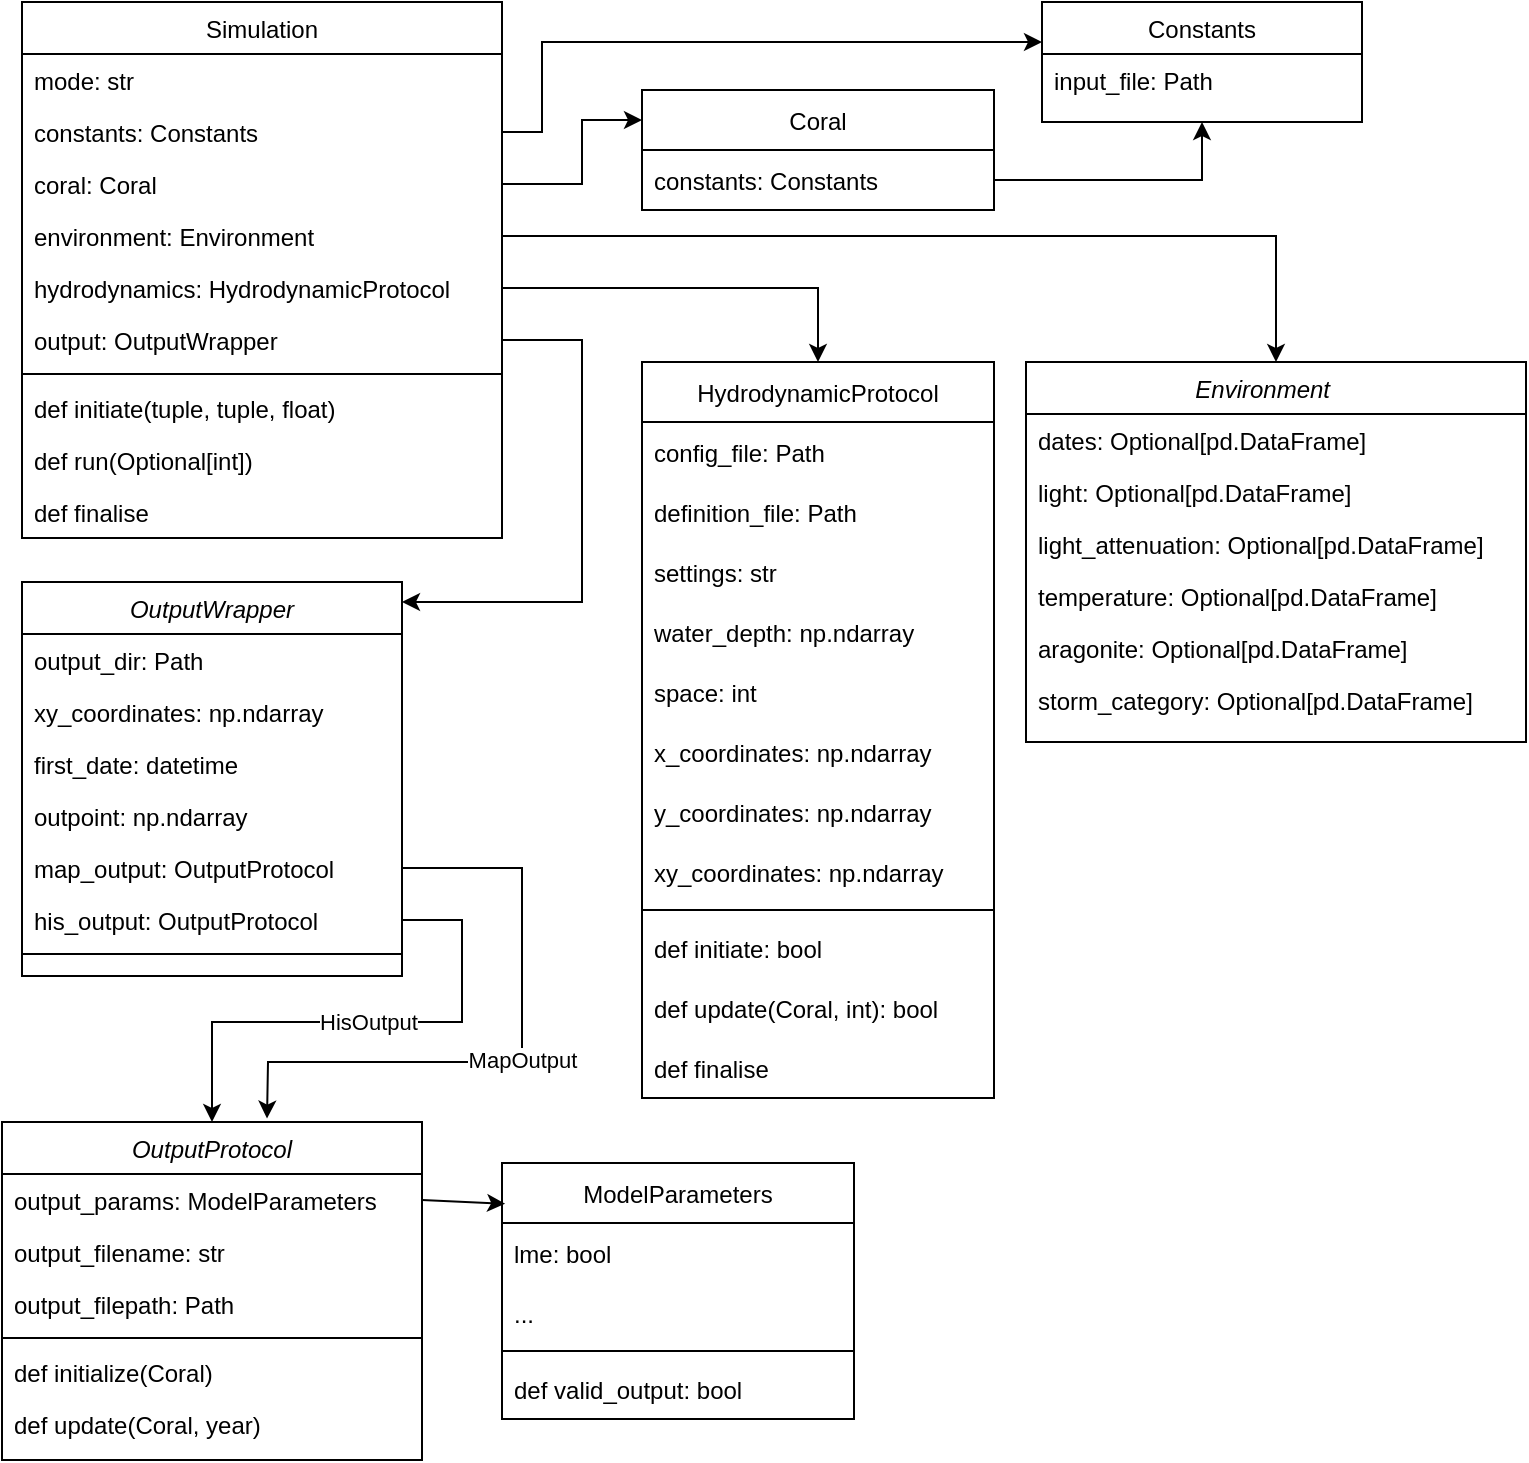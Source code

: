 <mxfile version="15.7.3" type="device"><diagram id="C5RBs43oDa-KdzZeNtuy" name="Page-1"><mxGraphModel dx="1826" dy="766" grid="1" gridSize="10" guides="1" tooltips="1" connect="1" arrows="1" fold="1" page="1" pageScale="1" pageWidth="827" pageHeight="1169" math="0" shadow="0"><root><mxCell id="WIyWlLk6GJQsqaUBKTNV-0"/><mxCell id="WIyWlLk6GJQsqaUBKTNV-1" parent="WIyWlLk6GJQsqaUBKTNV-0"/><mxCell id="zkfFHV4jXpPFQw0GAbJ--0" value="Environment    " style="swimlane;fontStyle=2;align=center;verticalAlign=top;childLayout=stackLayout;horizontal=1;startSize=26;horizontalStack=0;resizeParent=1;resizeLast=0;collapsible=1;marginBottom=0;rounded=0;shadow=0;strokeWidth=1;" parent="WIyWlLk6GJQsqaUBKTNV-1" vertex="1"><mxGeometry x="542" y="190" width="250" height="190" as="geometry"><mxRectangle x="230" y="140" width="160" height="26" as="alternateBounds"/></mxGeometry></mxCell><mxCell id="zkfFHV4jXpPFQw0GAbJ--1" value="dates: Optional[pd.DataFrame]" style="text;align=left;verticalAlign=top;spacingLeft=4;spacingRight=4;overflow=hidden;rotatable=0;points=[[0,0.5],[1,0.5]];portConstraint=eastwest;" parent="zkfFHV4jXpPFQw0GAbJ--0" vertex="1"><mxGeometry y="26" width="250" height="26" as="geometry"/></mxCell><mxCell id="zkfFHV4jXpPFQw0GAbJ--2" value="light: Optional[pd.DataFrame]" style="text;align=left;verticalAlign=top;spacingLeft=4;spacingRight=4;overflow=hidden;rotatable=0;points=[[0,0.5],[1,0.5]];portConstraint=eastwest;rounded=0;shadow=0;html=0;" parent="zkfFHV4jXpPFQw0GAbJ--0" vertex="1"><mxGeometry y="52" width="250" height="26" as="geometry"/></mxCell><mxCell id="zkfFHV4jXpPFQw0GAbJ--3" value="light_attenuation: Optional[pd.DataFrame]" style="text;align=left;verticalAlign=top;spacingLeft=4;spacingRight=4;overflow=hidden;rotatable=0;points=[[0,0.5],[1,0.5]];portConstraint=eastwest;rounded=0;shadow=0;html=0;" parent="zkfFHV4jXpPFQw0GAbJ--0" vertex="1"><mxGeometry y="78" width="250" height="26" as="geometry"/></mxCell><mxCell id="yTYDMXVS_ggroeVSmX3R-1" value="temperature: Optional[pd.DataFrame]" style="text;align=left;verticalAlign=top;spacingLeft=4;spacingRight=4;overflow=hidden;rotatable=0;points=[[0,0.5],[1,0.5]];portConstraint=eastwest;" parent="zkfFHV4jXpPFQw0GAbJ--0" vertex="1"><mxGeometry y="104" width="250" height="26" as="geometry"/></mxCell><mxCell id="yTYDMXVS_ggroeVSmX3R-2" value="aragonite: Optional[pd.DataFrame]" style="text;align=left;verticalAlign=top;spacingLeft=4;spacingRight=4;overflow=hidden;rotatable=0;points=[[0,0.5],[1,0.5]];portConstraint=eastwest;" parent="zkfFHV4jXpPFQw0GAbJ--0" vertex="1"><mxGeometry y="130" width="250" height="26" as="geometry"/></mxCell><mxCell id="zkfFHV4jXpPFQw0GAbJ--5" value="storm_category: Optional[pd.DataFrame]" style="text;align=left;verticalAlign=top;spacingLeft=4;spacingRight=4;overflow=hidden;rotatable=0;points=[[0,0.5],[1,0.5]];portConstraint=eastwest;" parent="zkfFHV4jXpPFQw0GAbJ--0" vertex="1"><mxGeometry y="156" width="250" height="26" as="geometry"/></mxCell><mxCell id="zkfFHV4jXpPFQw0GAbJ--6" value="Constants" style="swimlane;fontStyle=0;align=center;verticalAlign=top;childLayout=stackLayout;horizontal=1;startSize=26;horizontalStack=0;resizeParent=1;resizeLast=0;collapsible=1;marginBottom=0;rounded=0;shadow=0;strokeWidth=1;" parent="WIyWlLk6GJQsqaUBKTNV-1" vertex="1"><mxGeometry x="550" y="10" width="160" height="60" as="geometry"><mxRectangle x="130" y="380" width="160" height="26" as="alternateBounds"/></mxGeometry></mxCell><mxCell id="zkfFHV4jXpPFQw0GAbJ--7" value="input_file: Path" style="text;align=left;verticalAlign=top;spacingLeft=4;spacingRight=4;overflow=hidden;rotatable=0;points=[[0,0.5],[1,0.5]];portConstraint=eastwest;" parent="zkfFHV4jXpPFQw0GAbJ--6" vertex="1"><mxGeometry y="26" width="160" height="26" as="geometry"/></mxCell><mxCell id="zkfFHV4jXpPFQw0GAbJ--17" value="Simulation" style="swimlane;fontStyle=0;align=center;verticalAlign=top;childLayout=stackLayout;horizontal=1;startSize=26;horizontalStack=0;resizeParent=1;resizeLast=0;collapsible=1;marginBottom=0;rounded=0;shadow=0;strokeWidth=1;" parent="WIyWlLk6GJQsqaUBKTNV-1" vertex="1"><mxGeometry x="40" y="10" width="240" height="268" as="geometry"><mxRectangle x="550" y="140" width="160" height="26" as="alternateBounds"/></mxGeometry></mxCell><mxCell id="zkfFHV4jXpPFQw0GAbJ--22" value="mode: str" style="text;align=left;verticalAlign=top;spacingLeft=4;spacingRight=4;overflow=hidden;rotatable=0;points=[[0,0.5],[1,0.5]];portConstraint=eastwest;rounded=0;shadow=0;html=0;" parent="zkfFHV4jXpPFQw0GAbJ--17" vertex="1"><mxGeometry y="26" width="240" height="26" as="geometry"/></mxCell><mxCell id="zkfFHV4jXpPFQw0GAbJ--19" value="constants: Constants" style="text;align=left;verticalAlign=top;spacingLeft=4;spacingRight=4;overflow=hidden;rotatable=0;points=[[0,0.5],[1,0.5]];portConstraint=eastwest;rounded=0;shadow=0;html=0;" parent="zkfFHV4jXpPFQw0GAbJ--17" vertex="1"><mxGeometry y="52" width="240" height="26" as="geometry"/></mxCell><mxCell id="yTYDMXVS_ggroeVSmX3R-85" value="coral: Coral" style="text;align=left;verticalAlign=top;spacingLeft=4;spacingRight=4;overflow=hidden;rotatable=0;points=[[0,0.5],[1,0.5]];portConstraint=eastwest;rounded=0;shadow=0;html=0;" parent="zkfFHV4jXpPFQw0GAbJ--17" vertex="1"><mxGeometry y="78" width="240" height="26" as="geometry"/></mxCell><mxCell id="zkfFHV4jXpPFQw0GAbJ--18" value="environment: Environment" style="text;align=left;verticalAlign=top;spacingLeft=4;spacingRight=4;overflow=hidden;rotatable=0;points=[[0,0.5],[1,0.5]];portConstraint=eastwest;" parent="zkfFHV4jXpPFQw0GAbJ--17" vertex="1"><mxGeometry y="104" width="240" height="26" as="geometry"/></mxCell><mxCell id="yTYDMXVS_ggroeVSmX3R-89" value="hydrodynamics: HydrodynamicProtocol" style="text;align=left;verticalAlign=top;spacingLeft=4;spacingRight=4;overflow=hidden;rotatable=0;points=[[0,0.5],[1,0.5]];portConstraint=eastwest;rounded=0;shadow=0;html=0;" parent="zkfFHV4jXpPFQw0GAbJ--17" vertex="1"><mxGeometry y="130" width="240" height="26" as="geometry"/></mxCell><mxCell id="zkfFHV4jXpPFQw0GAbJ--20" value="output: OutputWrapper" style="text;align=left;verticalAlign=top;spacingLeft=4;spacingRight=4;overflow=hidden;rotatable=0;points=[[0,0.5],[1,0.5]];portConstraint=eastwest;rounded=0;shadow=0;html=0;" parent="zkfFHV4jXpPFQw0GAbJ--17" vertex="1"><mxGeometry y="156" width="240" height="26" as="geometry"/></mxCell><mxCell id="yTYDMXVS_ggroeVSmX3R-88" value="" style="line;html=1;strokeWidth=1;align=left;verticalAlign=middle;spacingTop=-1;spacingLeft=3;spacingRight=3;rotatable=0;labelPosition=right;points=[];portConstraint=eastwest;" parent="zkfFHV4jXpPFQw0GAbJ--17" vertex="1"><mxGeometry y="182" width="240" height="8" as="geometry"/></mxCell><mxCell id="yTYDMXVS_ggroeVSmX3R-86" value="def initiate(tuple, tuple, float)" style="text;align=left;verticalAlign=top;spacingLeft=4;spacingRight=4;overflow=hidden;rotatable=0;points=[[0,0.5],[1,0.5]];portConstraint=eastwest;rounded=0;shadow=0;html=0;" parent="zkfFHV4jXpPFQw0GAbJ--17" vertex="1"><mxGeometry y="190" width="240" height="26" as="geometry"/></mxCell><mxCell id="yTYDMXVS_ggroeVSmX3R-87" value="def run(Optional[int])" style="text;align=left;verticalAlign=top;spacingLeft=4;spacingRight=4;overflow=hidden;rotatable=0;points=[[0,0.5],[1,0.5]];portConstraint=eastwest;rounded=0;shadow=0;html=0;" parent="zkfFHV4jXpPFQw0GAbJ--17" vertex="1"><mxGeometry y="216" width="240" height="26" as="geometry"/></mxCell><mxCell id="zkfFHV4jXpPFQw0GAbJ--21" value="def finalise" style="text;align=left;verticalAlign=top;spacingLeft=4;spacingRight=4;overflow=hidden;rotatable=0;points=[[0,0.5],[1,0.5]];portConstraint=eastwest;rounded=0;shadow=0;html=0;" parent="zkfFHV4jXpPFQw0GAbJ--17" vertex="1"><mxGeometry y="242" width="240" height="26" as="geometry"/></mxCell><mxCell id="yTYDMXVS_ggroeVSmX3R-5" style="edgeStyle=orthogonalEdgeStyle;rounded=0;orthogonalLoop=1;jettySize=auto;html=1;exitX=1;exitY=0.5;exitDx=0;exitDy=0;" parent="WIyWlLk6GJQsqaUBKTNV-1" source="zkfFHV4jXpPFQw0GAbJ--19" target="zkfFHV4jXpPFQw0GAbJ--6" edge="1"><mxGeometry relative="1" as="geometry"><Array as="points"><mxPoint x="300" y="75"/><mxPoint x="300" y="30"/></Array></mxGeometry></mxCell><mxCell id="yTYDMXVS_ggroeVSmX3R-6" value="OutputWrapper" style="swimlane;fontStyle=2;align=center;verticalAlign=top;childLayout=stackLayout;horizontal=1;startSize=26;horizontalStack=0;resizeParent=1;resizeLast=0;collapsible=1;marginBottom=0;rounded=0;shadow=0;strokeWidth=1;" parent="WIyWlLk6GJQsqaUBKTNV-1" vertex="1"><mxGeometry x="40" y="300" width="190" height="197" as="geometry"><mxRectangle x="230" y="140" width="160" height="26" as="alternateBounds"/></mxGeometry></mxCell><mxCell id="yTYDMXVS_ggroeVSmX3R-7" value="output_dir: Path" style="text;align=left;verticalAlign=top;spacingLeft=4;spacingRight=4;overflow=hidden;rotatable=0;points=[[0,0.5],[1,0.5]];portConstraint=eastwest;" parent="yTYDMXVS_ggroeVSmX3R-6" vertex="1"><mxGeometry y="26" width="190" height="26" as="geometry"/></mxCell><mxCell id="yTYDMXVS_ggroeVSmX3R-8" value="xy_coordinates: np.ndarray" style="text;align=left;verticalAlign=top;spacingLeft=4;spacingRight=4;overflow=hidden;rotatable=0;points=[[0,0.5],[1,0.5]];portConstraint=eastwest;rounded=0;shadow=0;html=0;" parent="yTYDMXVS_ggroeVSmX3R-6" vertex="1"><mxGeometry y="52" width="190" height="26" as="geometry"/></mxCell><mxCell id="yTYDMXVS_ggroeVSmX3R-9" value="first_date: datetime" style="text;align=left;verticalAlign=top;spacingLeft=4;spacingRight=4;overflow=hidden;rotatable=0;points=[[0,0.5],[1,0.5]];portConstraint=eastwest;rounded=0;shadow=0;html=0;" parent="yTYDMXVS_ggroeVSmX3R-6" vertex="1"><mxGeometry y="78" width="190" height="26" as="geometry"/></mxCell><mxCell id="yTYDMXVS_ggroeVSmX3R-10" value="outpoint: np.ndarray" style="text;align=left;verticalAlign=top;spacingLeft=4;spacingRight=4;overflow=hidden;rotatable=0;points=[[0,0.5],[1,0.5]];portConstraint=eastwest;" parent="yTYDMXVS_ggroeVSmX3R-6" vertex="1"><mxGeometry y="104" width="190" height="26" as="geometry"/></mxCell><mxCell id="yTYDMXVS_ggroeVSmX3R-14" value="map_output: OutputProtocol" style="text;align=left;verticalAlign=top;spacingLeft=4;spacingRight=4;overflow=hidden;rotatable=0;points=[[0,0.5],[1,0.5]];portConstraint=eastwest;" parent="yTYDMXVS_ggroeVSmX3R-6" vertex="1"><mxGeometry y="130" width="190" height="26" as="geometry"/></mxCell><mxCell id="yTYDMXVS_ggroeVSmX3R-15" value="his_output: OutputProtocol" style="text;align=left;verticalAlign=top;spacingLeft=4;spacingRight=4;overflow=hidden;rotatable=0;points=[[0,0.5],[1,0.5]];portConstraint=eastwest;" parent="yTYDMXVS_ggroeVSmX3R-6" vertex="1"><mxGeometry y="156" width="190" height="26" as="geometry"/></mxCell><mxCell id="yTYDMXVS_ggroeVSmX3R-13" value="" style="line;html=1;strokeWidth=1;align=left;verticalAlign=middle;spacingTop=-1;spacingLeft=3;spacingRight=3;rotatable=0;labelPosition=right;points=[];portConstraint=eastwest;" parent="yTYDMXVS_ggroeVSmX3R-6" vertex="1"><mxGeometry y="182" width="190" height="8" as="geometry"/></mxCell><mxCell id="yTYDMXVS_ggroeVSmX3R-17" value="OutputProtocol" style="swimlane;fontStyle=2;align=center;verticalAlign=top;childLayout=stackLayout;horizontal=1;startSize=26;horizontalStack=0;resizeParent=1;resizeLast=0;collapsible=1;marginBottom=0;rounded=0;shadow=0;strokeWidth=1;" parent="WIyWlLk6GJQsqaUBKTNV-1" vertex="1"><mxGeometry x="30" y="570" width="210" height="169" as="geometry"><mxRectangle x="230" y="140" width="160" height="26" as="alternateBounds"/></mxGeometry></mxCell><mxCell id="yTYDMXVS_ggroeVSmX3R-18" value="output_params: ModelParameters" style="text;align=left;verticalAlign=top;spacingLeft=4;spacingRight=4;overflow=hidden;rotatable=0;points=[[0,0.5],[1,0.5]];portConstraint=eastwest;" parent="yTYDMXVS_ggroeVSmX3R-17" vertex="1"><mxGeometry y="26" width="210" height="26" as="geometry"/></mxCell><mxCell id="yTYDMXVS_ggroeVSmX3R-19" value="output_filename: str" style="text;align=left;verticalAlign=top;spacingLeft=4;spacingRight=4;overflow=hidden;rotatable=0;points=[[0,0.5],[1,0.5]];portConstraint=eastwest;rounded=0;shadow=0;html=0;" parent="yTYDMXVS_ggroeVSmX3R-17" vertex="1"><mxGeometry y="52" width="210" height="26" as="geometry"/></mxCell><mxCell id="yTYDMXVS_ggroeVSmX3R-20" value="output_filepath: Path" style="text;align=left;verticalAlign=top;spacingLeft=4;spacingRight=4;overflow=hidden;rotatable=0;points=[[0,0.5],[1,0.5]];portConstraint=eastwest;rounded=0;shadow=0;html=0;" parent="yTYDMXVS_ggroeVSmX3R-17" vertex="1"><mxGeometry y="78" width="210" height="26" as="geometry"/></mxCell><mxCell id="yTYDMXVS_ggroeVSmX3R-24" value="" style="line;html=1;strokeWidth=1;align=left;verticalAlign=middle;spacingTop=-1;spacingLeft=3;spacingRight=3;rotatable=0;labelPosition=right;points=[];portConstraint=eastwest;" parent="yTYDMXVS_ggroeVSmX3R-17" vertex="1"><mxGeometry y="104" width="210" height="8" as="geometry"/></mxCell><mxCell id="yTYDMXVS_ggroeVSmX3R-21" value="def initialize(Coral)" style="text;align=left;verticalAlign=top;spacingLeft=4;spacingRight=4;overflow=hidden;rotatable=0;points=[[0,0.5],[1,0.5]];portConstraint=eastwest;" parent="yTYDMXVS_ggroeVSmX3R-17" vertex="1"><mxGeometry y="112" width="210" height="26" as="geometry"/></mxCell><mxCell id="yTYDMXVS_ggroeVSmX3R-22" value="def update(Coral, year)" style="text;align=left;verticalAlign=top;spacingLeft=4;spacingRight=4;overflow=hidden;rotatable=0;points=[[0,0.5],[1,0.5]];portConstraint=eastwest;" parent="yTYDMXVS_ggroeVSmX3R-17" vertex="1"><mxGeometry y="138" width="210" height="26" as="geometry"/></mxCell><mxCell id="yTYDMXVS_ggroeVSmX3R-48" style="edgeStyle=orthogonalEdgeStyle;rounded=0;orthogonalLoop=1;jettySize=auto;html=1;exitX=1;exitY=0.5;exitDx=0;exitDy=0;" parent="WIyWlLk6GJQsqaUBKTNV-1" source="zkfFHV4jXpPFQw0GAbJ--20" target="yTYDMXVS_ggroeVSmX3R-6" edge="1"><mxGeometry relative="1" as="geometry"><mxPoint x="340" y="137" as="sourcePoint"/><mxPoint x="360" y="220" as="targetPoint"/><Array as="points"><mxPoint x="320" y="179"/><mxPoint x="320" y="310"/><mxPoint x="135" y="310"/></Array></mxGeometry></mxCell><mxCell id="yTYDMXVS_ggroeVSmX3R-62" value="ModelParameters" style="swimlane;fontStyle=0;childLayout=stackLayout;horizontal=1;startSize=30;horizontalStack=0;resizeParent=1;resizeParentMax=0;resizeLast=0;collapsible=1;marginBottom=0;" parent="WIyWlLk6GJQsqaUBKTNV-1" vertex="1"><mxGeometry x="280" y="590.5" width="176" height="128" as="geometry"/></mxCell><mxCell id="yTYDMXVS_ggroeVSmX3R-64" value="lme: bool" style="text;strokeColor=none;fillColor=none;align=left;verticalAlign=middle;spacingLeft=4;spacingRight=4;overflow=hidden;points=[[0,0.5],[1,0.5]];portConstraint=eastwest;rotatable=0;" parent="yTYDMXVS_ggroeVSmX3R-62" vertex="1"><mxGeometry y="30" width="176" height="30" as="geometry"/></mxCell><mxCell id="yTYDMXVS_ggroeVSmX3R-65" value="..." style="text;strokeColor=none;fillColor=none;align=left;verticalAlign=middle;spacingLeft=4;spacingRight=4;overflow=hidden;points=[[0,0.5],[1,0.5]];portConstraint=eastwest;rotatable=0;" parent="yTYDMXVS_ggroeVSmX3R-62" vertex="1"><mxGeometry y="60" width="176" height="30" as="geometry"/></mxCell><mxCell id="yTYDMXVS_ggroeVSmX3R-67" value="" style="line;html=1;strokeWidth=1;align=left;verticalAlign=middle;spacingTop=-1;spacingLeft=3;spacingRight=3;rotatable=0;labelPosition=right;points=[];portConstraint=eastwest;" parent="yTYDMXVS_ggroeVSmX3R-62" vertex="1"><mxGeometry y="90" width="176" height="8" as="geometry"/></mxCell><mxCell id="yTYDMXVS_ggroeVSmX3R-66" value="def valid_output: bool" style="text;strokeColor=none;fillColor=none;align=left;verticalAlign=middle;spacingLeft=4;spacingRight=4;overflow=hidden;points=[[0,0.5],[1,0.5]];portConstraint=eastwest;rotatable=0;" parent="yTYDMXVS_ggroeVSmX3R-62" vertex="1"><mxGeometry y="98" width="176" height="30" as="geometry"/></mxCell><mxCell id="yTYDMXVS_ggroeVSmX3R-70" value="HydrodynamicProtocol" style="swimlane;fontStyle=0;childLayout=stackLayout;horizontal=1;startSize=30;horizontalStack=0;resizeParent=1;resizeParentMax=0;resizeLast=0;collapsible=1;marginBottom=0;" parent="WIyWlLk6GJQsqaUBKTNV-1" vertex="1"><mxGeometry x="350" y="190" width="176" height="368" as="geometry"/></mxCell><mxCell id="yTYDMXVS_ggroeVSmX3R-71" value="config_file: Path" style="text;strokeColor=none;fillColor=none;align=left;verticalAlign=middle;spacingLeft=4;spacingRight=4;overflow=hidden;points=[[0,0.5],[1,0.5]];portConstraint=eastwest;rotatable=0;" parent="yTYDMXVS_ggroeVSmX3R-70" vertex="1"><mxGeometry y="30" width="176" height="30" as="geometry"/></mxCell><mxCell id="yTYDMXVS_ggroeVSmX3R-77" value="definition_file: Path" style="text;strokeColor=none;fillColor=none;align=left;verticalAlign=middle;spacingLeft=4;spacingRight=4;overflow=hidden;points=[[0,0.5],[1,0.5]];portConstraint=eastwest;rotatable=0;" parent="yTYDMXVS_ggroeVSmX3R-70" vertex="1"><mxGeometry y="60" width="176" height="30" as="geometry"/></mxCell><mxCell id="yTYDMXVS_ggroeVSmX3R-78" value="settings: str" style="text;strokeColor=none;fillColor=none;align=left;verticalAlign=middle;spacingLeft=4;spacingRight=4;overflow=hidden;points=[[0,0.5],[1,0.5]];portConstraint=eastwest;rotatable=0;" parent="yTYDMXVS_ggroeVSmX3R-70" vertex="1"><mxGeometry y="90" width="176" height="30" as="geometry"/></mxCell><mxCell id="yTYDMXVS_ggroeVSmX3R-79" value="water_depth: np.ndarray" style="text;strokeColor=none;fillColor=none;align=left;verticalAlign=middle;spacingLeft=4;spacingRight=4;overflow=hidden;points=[[0,0.5],[1,0.5]];portConstraint=eastwest;rotatable=0;" parent="yTYDMXVS_ggroeVSmX3R-70" vertex="1"><mxGeometry y="120" width="176" height="30" as="geometry"/></mxCell><mxCell id="yTYDMXVS_ggroeVSmX3R-80" value="space: int" style="text;strokeColor=none;fillColor=none;align=left;verticalAlign=middle;spacingLeft=4;spacingRight=4;overflow=hidden;points=[[0,0.5],[1,0.5]];portConstraint=eastwest;rotatable=0;" parent="yTYDMXVS_ggroeVSmX3R-70" vertex="1"><mxGeometry y="150" width="176" height="30" as="geometry"/></mxCell><mxCell id="yTYDMXVS_ggroeVSmX3R-81" value="x_coordinates: np.ndarray" style="text;strokeColor=none;fillColor=none;align=left;verticalAlign=middle;spacingLeft=4;spacingRight=4;overflow=hidden;points=[[0,0.5],[1,0.5]];portConstraint=eastwest;rotatable=0;" parent="yTYDMXVS_ggroeVSmX3R-70" vertex="1"><mxGeometry y="180" width="176" height="30" as="geometry"/></mxCell><mxCell id="yTYDMXVS_ggroeVSmX3R-82" value="y_coordinates: np.ndarray" style="text;strokeColor=none;fillColor=none;align=left;verticalAlign=middle;spacingLeft=4;spacingRight=4;overflow=hidden;points=[[0,0.5],[1,0.5]];portConstraint=eastwest;rotatable=0;" parent="yTYDMXVS_ggroeVSmX3R-70" vertex="1"><mxGeometry y="210" width="176" height="30" as="geometry"/></mxCell><mxCell id="yTYDMXVS_ggroeVSmX3R-72" value="xy_coordinates: np.ndarray" style="text;strokeColor=none;fillColor=none;align=left;verticalAlign=middle;spacingLeft=4;spacingRight=4;overflow=hidden;points=[[0,0.5],[1,0.5]];portConstraint=eastwest;rotatable=0;" parent="yTYDMXVS_ggroeVSmX3R-70" vertex="1"><mxGeometry y="240" width="176" height="30" as="geometry"/></mxCell><mxCell id="yTYDMXVS_ggroeVSmX3R-73" value="" style="line;html=1;strokeWidth=1;align=left;verticalAlign=middle;spacingTop=-1;spacingLeft=3;spacingRight=3;rotatable=0;labelPosition=right;points=[];portConstraint=eastwest;" parent="yTYDMXVS_ggroeVSmX3R-70" vertex="1"><mxGeometry y="270" width="176" height="8" as="geometry"/></mxCell><mxCell id="yTYDMXVS_ggroeVSmX3R-83" value="def initiate: bool" style="text;strokeColor=none;fillColor=none;align=left;verticalAlign=middle;spacingLeft=4;spacingRight=4;overflow=hidden;points=[[0,0.5],[1,0.5]];portConstraint=eastwest;rotatable=0;" parent="yTYDMXVS_ggroeVSmX3R-70" vertex="1"><mxGeometry y="278" width="176" height="30" as="geometry"/></mxCell><mxCell id="yTYDMXVS_ggroeVSmX3R-84" value="def update(Coral, int): bool" style="text;strokeColor=none;fillColor=none;align=left;verticalAlign=middle;spacingLeft=4;spacingRight=4;overflow=hidden;points=[[0,0.5],[1,0.5]];portConstraint=eastwest;rotatable=0;" parent="yTYDMXVS_ggroeVSmX3R-70" vertex="1"><mxGeometry y="308" width="176" height="30" as="geometry"/></mxCell><mxCell id="yTYDMXVS_ggroeVSmX3R-74" value="def finalise" style="text;strokeColor=none;fillColor=none;align=left;verticalAlign=middle;spacingLeft=4;spacingRight=4;overflow=hidden;points=[[0,0.5],[1,0.5]];portConstraint=eastwest;rotatable=0;" parent="yTYDMXVS_ggroeVSmX3R-70" vertex="1"><mxGeometry y="338" width="176" height="30" as="geometry"/></mxCell><mxCell id="yTYDMXVS_ggroeVSmX3R-90" style="edgeStyle=orthogonalEdgeStyle;rounded=0;orthogonalLoop=1;jettySize=auto;html=1;exitX=1;exitY=0.5;exitDx=0;exitDy=0;" parent="WIyWlLk6GJQsqaUBKTNV-1" source="yTYDMXVS_ggroeVSmX3R-89" target="yTYDMXVS_ggroeVSmX3R-70" edge="1"><mxGeometry relative="1" as="geometry"><Array as="points"><mxPoint x="438" y="153"/></Array><mxPoint x="310" y="163" as="sourcePoint"/><mxPoint x="1070" y="120" as="targetPoint"/></mxGeometry></mxCell><mxCell id="yTYDMXVS_ggroeVSmX3R-91" value="Coral" style="swimlane;fontStyle=0;childLayout=stackLayout;horizontal=1;startSize=30;horizontalStack=0;resizeParent=1;resizeParentMax=0;resizeLast=0;collapsible=1;marginBottom=0;" parent="WIyWlLk6GJQsqaUBKTNV-1" vertex="1"><mxGeometry x="350" y="54" width="176" height="60" as="geometry"/></mxCell><mxCell id="yTYDMXVS_ggroeVSmX3R-94" value="constants: Constants" style="text;strokeColor=none;fillColor=none;align=left;verticalAlign=middle;spacingLeft=4;spacingRight=4;overflow=hidden;points=[[0,0.5],[1,0.5]];portConstraint=eastwest;rotatable=0;" parent="yTYDMXVS_ggroeVSmX3R-91" vertex="1"><mxGeometry y="30" width="176" height="30" as="geometry"/></mxCell><mxCell id="WjyK8cVUC6tUcjczPTj3-2" value="" style="endArrow=classic;html=1;rounded=0;exitX=1;exitY=0.5;exitDx=0;exitDy=0;entryX=0.009;entryY=0.159;entryDx=0;entryDy=0;entryPerimeter=0;" edge="1" parent="WIyWlLk6GJQsqaUBKTNV-1" source="yTYDMXVS_ggroeVSmX3R-18" target="yTYDMXVS_ggroeVSmX3R-62"><mxGeometry width="50" height="50" relative="1" as="geometry"><mxPoint x="520" y="710" as="sourcePoint"/><mxPoint x="570" y="660" as="targetPoint"/><Array as="points"/></mxGeometry></mxCell><mxCell id="WjyK8cVUC6tUcjczPTj3-4" value="" style="endArrow=classic;html=1;rounded=0;entryX=0;entryY=0.25;entryDx=0;entryDy=0;exitX=1;exitY=0.5;exitDx=0;exitDy=0;" edge="1" parent="WIyWlLk6GJQsqaUBKTNV-1" source="yTYDMXVS_ggroeVSmX3R-85" target="yTYDMXVS_ggroeVSmX3R-91"><mxGeometry width="50" height="50" relative="1" as="geometry"><mxPoint x="820" y="430" as="sourcePoint"/><mxPoint x="870" y="380" as="targetPoint"/><Array as="points"><mxPoint x="320" y="101"/><mxPoint x="320" y="69"/></Array></mxGeometry></mxCell><mxCell id="WjyK8cVUC6tUcjczPTj3-5" value="" style="endArrow=classic;html=1;rounded=0;entryX=0.5;entryY=1;entryDx=0;entryDy=0;" edge="1" parent="WIyWlLk6GJQsqaUBKTNV-1" source="yTYDMXVS_ggroeVSmX3R-94" target="zkfFHV4jXpPFQw0GAbJ--6"><mxGeometry width="50" height="50" relative="1" as="geometry"><mxPoint x="820" y="440" as="sourcePoint"/><mxPoint x="870" y="390" as="targetPoint"/><Array as="points"><mxPoint x="630" y="99"/></Array></mxGeometry></mxCell><mxCell id="WjyK8cVUC6tUcjczPTj3-6" style="edgeStyle=orthogonalEdgeStyle;rounded=0;orthogonalLoop=1;jettySize=auto;html=1;exitX=1;exitY=0.5;exitDx=0;exitDy=0;entryX=0.5;entryY=0;entryDx=0;entryDy=0;" edge="1" parent="WIyWlLk6GJQsqaUBKTNV-1" source="zkfFHV4jXpPFQw0GAbJ--18" target="zkfFHV4jXpPFQw0GAbJ--0"><mxGeometry relative="1" as="geometry"><Array as="points"><mxPoint x="667" y="127"/></Array></mxGeometry></mxCell><mxCell id="WjyK8cVUC6tUcjczPTj3-13" value="HisOutput" style="endArrow=classic;html=1;rounded=0;exitX=1;exitY=0.5;exitDx=0;exitDy=0;entryX=0.5;entryY=0;entryDx=0;entryDy=0;" edge="1" parent="WIyWlLk6GJQsqaUBKTNV-1" source="yTYDMXVS_ggroeVSmX3R-15" target="yTYDMXVS_ggroeVSmX3R-17"><mxGeometry width="50" height="50" relative="1" as="geometry"><mxPoint x="820" y="500" as="sourcePoint"/><mxPoint x="870" y="450" as="targetPoint"/><Array as="points"><mxPoint x="260" y="469"/><mxPoint x="260" y="520"/><mxPoint x="135" y="520"/><mxPoint x="135" y="560"/></Array></mxGeometry></mxCell><mxCell id="WjyK8cVUC6tUcjczPTj3-14" value="MapOutput" style="endArrow=classic;html=1;rounded=0;exitX=1;exitY=0.5;exitDx=0;exitDy=0;entryX=0.631;entryY=-0.01;entryDx=0;entryDy=0;entryPerimeter=0;" edge="1" parent="WIyWlLk6GJQsqaUBKTNV-1" source="yTYDMXVS_ggroeVSmX3R-14" target="yTYDMXVS_ggroeVSmX3R-17"><mxGeometry width="50" height="50" relative="1" as="geometry"><mxPoint x="820" y="500" as="sourcePoint"/><mxPoint x="870" y="450" as="targetPoint"/><Array as="points"><mxPoint x="290" y="443"/><mxPoint x="290" y="540"/><mxPoint x="163" y="540"/></Array></mxGeometry></mxCell></root></mxGraphModel></diagram></mxfile>